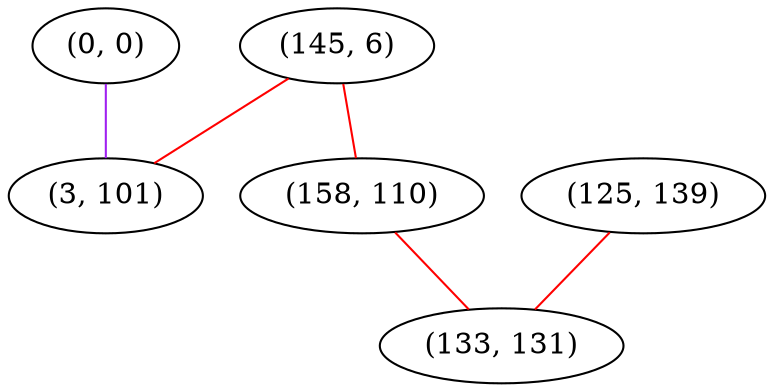 graph "" {
"(0, 0)";
"(145, 6)";
"(158, 110)";
"(125, 139)";
"(3, 101)";
"(133, 131)";
"(0, 0)" -- "(3, 101)"  [color=purple, key=0, weight=4];
"(145, 6)" -- "(158, 110)"  [color=red, key=0, weight=1];
"(145, 6)" -- "(3, 101)"  [color=red, key=0, weight=1];
"(158, 110)" -- "(133, 131)"  [color=red, key=0, weight=1];
"(125, 139)" -- "(133, 131)"  [color=red, key=0, weight=1];
}
